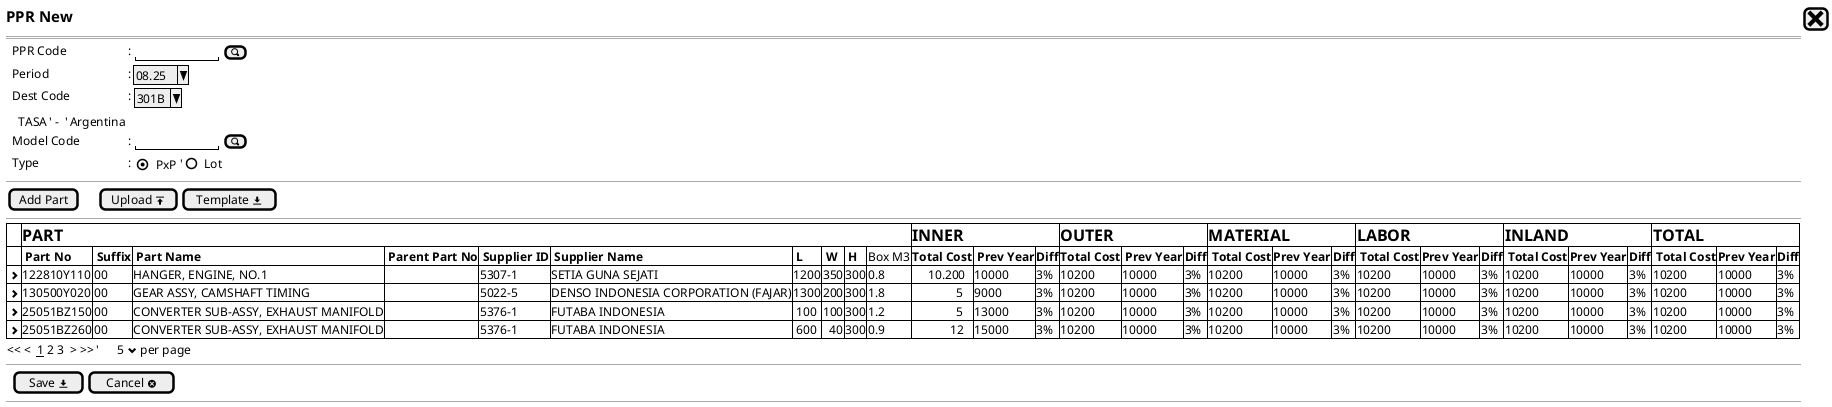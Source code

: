 @startsalt
{
  <size:15><b>PPR New|[<size:25><&x>]|*
  ==
  {
    .|PPR Code          |: {|"          "|[<&magnifying-glass>]|}*
    .|Period            |: |^08.25^|*    
    .|Dest Code         |: {|^301B^| }*
      .|{
      .| TASA |' -  '| Argentina | *
      }
    .|Model Code        |: {"          "|[<&magnifying-glass>]|}*
    .|Type              |: {|    {(X)PxP}        '|   ()Lot}
  }
  --
  {
    |[Add Part] |.|.|.|[Upload <&data-transfer-upload>]| [Template <&data-transfer-download>]|* 
  }
  --
  {#
  |. |=PART|*|*|*|*|*|*|*|*|*|=INNER |*|*|=OUTER | *|*|=MATERIAL|*|*|=LABOR|*|*|=INLAND|*|*|=TOTAL         |*|*|*
  |. |<b> Part No |<b> Suffix |<b> Part Name                        | <b> Parent Part No |<b> Supplier ID |<b> Supplier Name                                        |<b> L |<b> W |<b> H |Box M3|<b>Total Cost      |<b> Prev Year|<b>Diff|<b>Total Cost|<b> Prev Year|<b>Diff|<b> Total Cost |<b>Prev Year |<b>Diff|<b> Total Cost |<b>Prev Year |<b>Diff|<b> Total Cost |<b>Prev Year |<b>Diff|<b> Total Cost |<b>Prev Year |<b>Diff|*
  |<b> <&chevron-right> |122810Y110   | 00       |HANGER, ENGINE, NO.1	               |            .       |5307-1          | SETIA GUNA SEJATI                    | 1200 | 350  | 300  | 0.8  |      10.200       | 10000       | 3%    | 10200       | 10000       | 3%    | 10200         | 10000       |     3%| 10200         | 10000       | 3%    |         10200 | 10000       | 3%    | 10200         | 10000       |     3%|*
  |<b> <&chevron-right> |130500Y020   | 00       |GEAR ASSY, CAMSHAFT TIMING	         |            .       |5022-5          | DENSO INDONESIA CORPORATION (FAJAR)  | 1300 | 200  | 300  | 1.8  |               5   | 9000        | 3%    | 10200       | 10000       | 3%    | 10200         | 10000       |     3%| 10200         | 10000       | 3%    |         10200 | 10000       | 3%    | 10200         | 10000       |     3%|*
  |<b> <&chevron-right> |25051BZ150   | 00       |CONVERTER SUB-ASSY, EXHAUST MANIFOLD |            .       |5376-1          | FUTABA INDONESIA                     |  100 | 100  | 300  | 1.2  |               5   | 13000       | 3%    | 10200       | 10000       | 3%    | 10200         | 10000       |     3%| 10200         | 10000       | 3%    |         10200 | 10000       | 3%    | 10200         | 10000       |     3%|*
  |<b> <&chevron-right> |25051BZ260   | 00       |CONVERTER SUB-ASSY, EXHAUST MANIFOLD |            .       |5376-1          | FUTABA INDONESIA                     |  600 |   40 | 300  | 0.9  |             12    | 15000       | 3%    | 10200       | 10000       | 3%    | 10200         | 10000       |     3%| 10200         | 10000       | 3%    |         10200 | 10000       | 3%    | 10200         | 10000       |     3%|*
  } 
  .
  {
  << <  __1__ 2 3  > >>  |'      5 <&chevron-bottom> per page |*
  }
  --
  {
  .|[ Save <&data-transfer-download>] |  [Cancel <&circle-x> ]|*
  }
  --
}
@@endsalt



